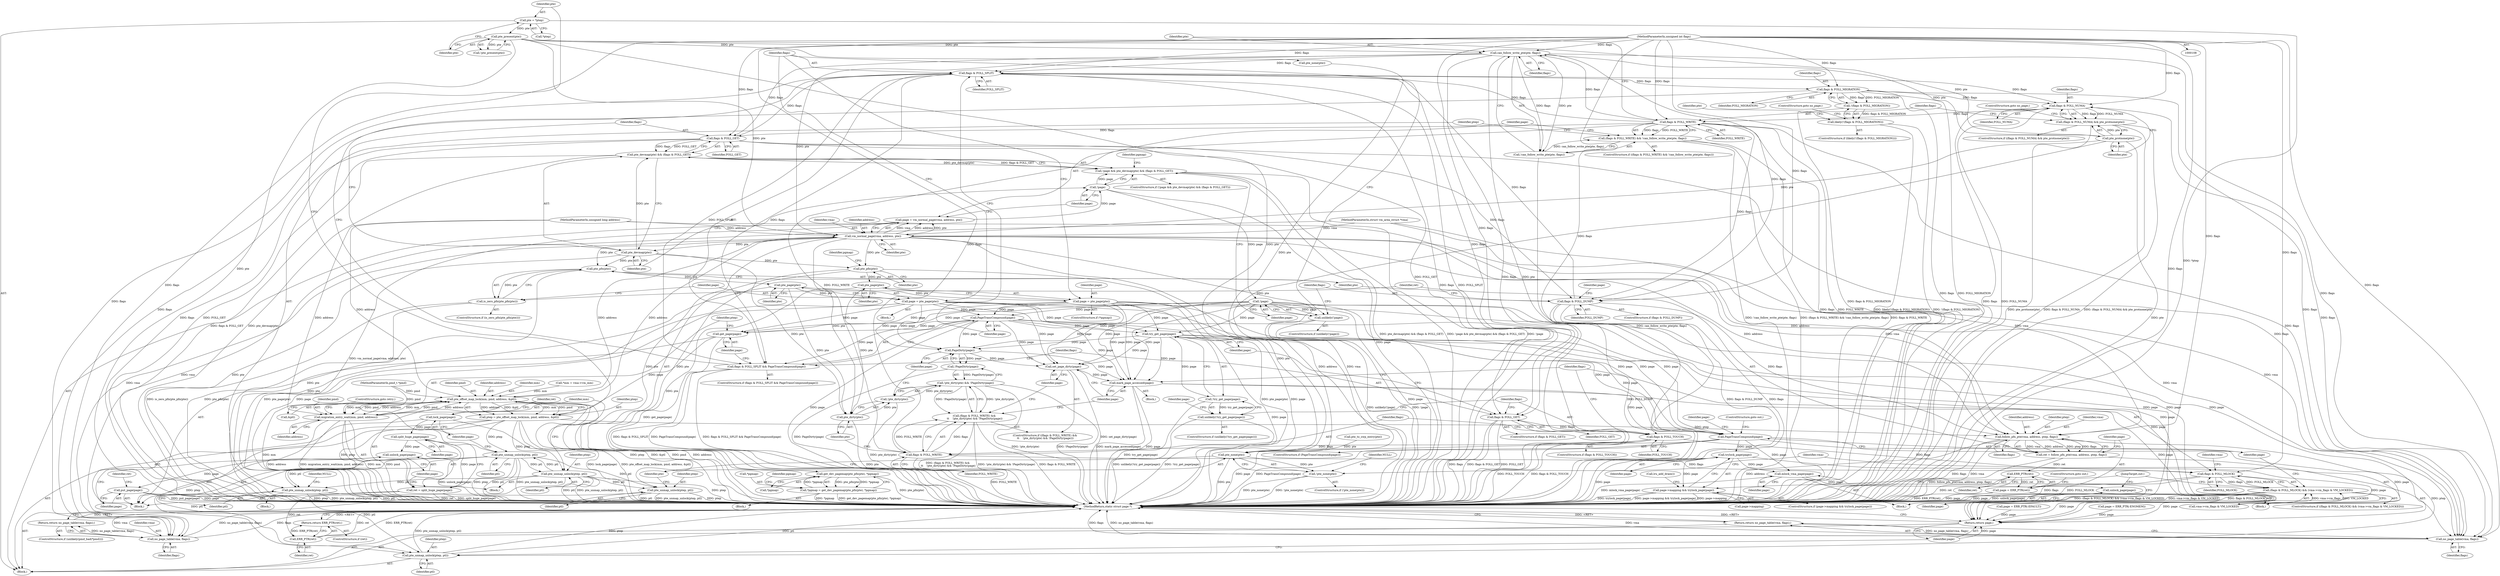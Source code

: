 digraph "0_linux_6b3a707736301c2128ca85ce85fb13f60b5e350a_4@API" {
"1000195" [label="(Call,can_follow_write_pte(pte, flags))"];
"1000186" [label="(Call,pte_protnone(pte))"];
"1000149" [label="(Call,pte_present(pte))"];
"1000143" [label="(Call,pte = *ptep)"];
"1000191" [label="(Call,flags & FOLL_WRITE)"];
"1000183" [label="(Call,flags & FOLL_NUMA)"];
"1000281" [label="(Call,flags & FOLL_SPLIT)"];
"1000217" [label="(Call,flags & FOLL_GET)"];
"1000195" [label="(Call,can_follow_write_pte(pte, flags))"];
"1000112" [label="(MethodParameterIn,unsigned int flags)"];
"1000245" [label="(Call,flags & FOLL_DUMP)"];
"1000156" [label="(Call,flags & FOLL_MIGRATION)"];
"1000194" [label="(Call,!can_follow_write_pte(pte, flags))"];
"1000190" [label="(Call,(flags & FOLL_WRITE) && !can_follow_write_pte(pte, flags))"];
"1000206" [label="(Call,vm_normal_page(vma, address, pte))"];
"1000132" [label="(Call,no_page_table(vma, flags))"];
"1000131" [label="(Return,return no_page_table(vma, flags);)"];
"1000137" [label="(Call,pte_offset_map_lock(mm, pmd, address, &ptl))"];
"1000135" [label="(Call,ptep = pte_offset_map_lock(mm, pmd, address, &ptl))"];
"1000173" [label="(Call,pte_unmap_unlock(ptep, ptl))"];
"1000199" [label="(Call,pte_unmap_unlock(ptep, ptl))"];
"1000290" [label="(Call,pte_unmap_unlock(ptep, ptl))"];
"1000376" [label="(Call,pte_unmap_unlock(ptep, ptl))"];
"1000382" [label="(Call,pte_unmap_unlock(ptep, ptl))"];
"1000269" [label="(Call,follow_pfn_pte(vma, address, ptep, flags))"];
"1000267" [label="(Call,ret = follow_pfn_pte(vma, address, ptep, flags))"];
"1000276" [label="(Call,ERR_PTR(ret))"];
"1000274" [label="(Call,page = ERR_PTR(ret))"];
"1000379" [label="(Return,return page;)"];
"1000176" [label="(Call,migration_entry_wait(mm, pmd, address))"];
"1000204" [label="(Call,page = vm_normal_page(vma, address, pte))"];
"1000212" [label="(Call,!page)"];
"1000211" [label="(Call,!page && pte_devmap(pte) && (flags & FOLL_GET))"];
"1000241" [label="(Call,!page)"];
"1000240" [label="(Call,unlikely(!page))"];
"1000284" [label="(Call,PageTransCompound(page))"];
"1000280" [label="(Call,flags & FOLL_SPLIT && PageTransCompound(page))"];
"1000288" [label="(Call,get_page(page))"];
"1000293" [label="(Call,lock_page(page))"];
"1000297" [label="(Call,split_huge_page(page))"];
"1000295" [label="(Call,ret = split_huge_page(page))"];
"1000306" [label="(Call,ERR_PTR(ret))"];
"1000305" [label="(Return,return ERR_PTR(ret);)"];
"1000299" [label="(Call,unlock_page(page))"];
"1000301" [label="(Call,put_page(page))"];
"1000317" [label="(Call,try_get_page(page))"];
"1000316" [label="(Call,!try_get_page(page))"];
"1000315" [label="(Call,unlikely(!try_get_page(page)))"];
"1000341" [label="(Call,PageDirty(page))"];
"1000340" [label="(Call,!PageDirty(page))"];
"1000336" [label="(Call,!pte_dirty(pte) && !PageDirty(page))"];
"1000332" [label="(Call,(flags & FOLL_WRITE) &&\n \t\t    !pte_dirty(pte) && !PageDirty(page))"];
"1000343" [label="(Call,set_page_dirty(page))"];
"1000345" [label="(Call,mark_page_accessed(page))"];
"1000359" [label="(Call,PageTransCompound(page))"];
"1000367" [label="(Call,trylock_page(page))"];
"1000363" [label="(Call,page->mapping && trylock_page(page))"];
"1000371" [label="(Call,mlock_vma_page(page))"];
"1000373" [label="(Call,unlock_page(page))"];
"1000215" [label="(Call,pte_devmap(pte))"];
"1000214" [label="(Call,pte_devmap(pte) && (flags & FOLL_GET))"];
"1000225" [label="(Call,pte_pfn(pte))"];
"1000224" [label="(Call,get_dev_pagemap(pte_pfn(pte), *pgmap))"];
"1000221" [label="(Call,*pgmap = get_dev_pagemap(pte_pfn(pte), *pgmap))"];
"1000234" [label="(Call,pte_page(pte))"];
"1000232" [label="(Call,page = pte_page(pte))"];
"1000338" [label="(Call,pte_dirty(pte))"];
"1000337" [label="(Call,!pte_dirty(pte))"];
"1000387" [label="(Call,pte_none(pte))"];
"1000386" [label="(Call,!pte_none(pte))"];
"1000257" [label="(Call,pte_pfn(pte))"];
"1000256" [label="(Call,is_zero_pfn(pte_pfn(pte)))"];
"1000262" [label="(Call,pte_page(pte))"];
"1000260" [label="(Call,page = pte_page(pte))"];
"1000392" [label="(Call,no_page_table(vma, flags))"];
"1000391" [label="(Return,return no_page_table(vma, flags);)"];
"1000155" [label="(Call,!(flags & FOLL_MIGRATION))"];
"1000154" [label="(Call,likely(!(flags & FOLL_MIGRATION)))"];
"1000182" [label="(Call,(flags & FOLL_NUMA) && pte_protnone(pte))"];
"1000333" [label="(Call,flags & FOLL_WRITE)"];
"1000349" [label="(Call,flags & FOLL_MLOCK)"];
"1000348" [label="(Call,(flags & FOLL_MLOCK) && (vma->vm_flags & VM_LOCKED))"];
"1000310" [label="(Call,flags & FOLL_GET)"];
"1000327" [label="(Call,flags & FOLL_TOUCH)"];
"1000292" [label="(Identifier,ptl)"];
"1000182" [label="(Call,(flags & FOLL_NUMA) && pte_protnone(pte))"];
"1000242" [label="(Identifier,page)"];
"1000326" [label="(ControlStructure,if (flags & FOLL_TOUCH))"];
"1000385" [label="(ControlStructure,if (!pte_none(pte)))"];
"1000349" [label="(Call,flags & FOLL_MLOCK)"];
"1000315" [label="(Call,unlikely(!try_get_page(page)))"];
"1000220" [label="(Block,)"];
"1000258" [label="(Identifier,pte)"];
"1000311" [label="(Identifier,flags)"];
"1000151" [label="(Block,)"];
"1000186" [label="(Call,pte_protnone(pte))"];
"1000257" [label="(Call,pte_pfn(pte))"];
"1000273" [label="(Identifier,flags)"];
"1000232" [label="(Call,page = pte_page(pte))"];
"1000314" [label="(ControlStructure,if (unlikely(!try_get_page(page))))"];
"1000362" [label="(ControlStructure,if (page->mapping && trylock_page(page)))"];
"1000137" [label="(Call,pte_offset_map_lock(mm, pmd, address, &ptl))"];
"1000212" [label="(Call,!page)"];
"1000270" [label="(Identifier,vma)"];
"1000386" [label="(Call,!pte_none(pte))"];
"1000373" [label="(Call,unlock_page(page))"];
"1000380" [label="(Identifier,page)"];
"1000301" [label="(Call,put_page(page))"];
"1000277" [label="(Identifier,ret)"];
"1000141" [label="(Call,&ptl)"];
"1000213" [label="(Identifier,page)"];
"1000210" [label="(ControlStructure,if (!page && pte_devmap(pte) && (flags & FOLL_GET)))"];
"1000219" [label="(Identifier,FOLL_GET)"];
"1000156" [label="(Call,flags & FOLL_MIGRATION)"];
"1000290" [label="(Call,pte_unmap_unlock(ptep, ptl))"];
"1000271" [label="(Identifier,address)"];
"1000390" [label="(Identifier,NULL)"];
"1000346" [label="(Identifier,page)"];
"1000211" [label="(Call,!page && pte_devmap(pte) && (flags & FOLL_GET))"];
"1000217" [label="(Call,flags & FOLL_GET)"];
"1000178" [label="(Identifier,pmd)"];
"1000240" [label="(Call,unlikely(!page))"];
"1000344" [label="(Identifier,page)"];
"1000162" [label="(Identifier,pte)"];
"1000265" [label="(Block,)"];
"1000304" [label="(Identifier,ret)"];
"1000228" [label="(Identifier,pgmap)"];
"1000275" [label="(Identifier,page)"];
"1000233" [label="(Identifier,page)"];
"1000116" [label="(Call,*mm = vma->vm_mm)"];
"1000241" [label="(Call,!page)"];
"1000195" [label="(Call,can_follow_write_pte(pte, flags))"];
"1000154" [label="(Call,likely(!(flags & FOLL_MIGRATION)))"];
"1000179" [label="(Identifier,address)"];
"1000306" [label="(Call,ERR_PTR(ret))"];
"1000176" [label="(Call,migration_entry_wait(mm, pmd, address))"];
"1000114" [label="(Block,)"];
"1000132" [label="(Call,no_page_table(vma, flags))"];
"1000145" [label="(Call,*ptep)"];
"1000209" [label="(Identifier,pte)"];
"1000234" [label="(Call,pte_page(pte))"];
"1000395" [label="(MethodReturn,static struct page *)"];
"1000328" [label="(Identifier,flags)"];
"1000379" [label="(Return,return page;)"];
"1000352" [label="(Call,vma->vm_flags & VM_LOCKED)"];
"1000227" [label="(Call,*pgmap)"];
"1000144" [label="(Identifier,pte)"];
"1000126" [label="(ControlStructure,if (unlikely(pmd_bad(*pmd))))"];
"1000321" [label="(Identifier,page)"];
"1000247" [label="(Identifier,FOLL_DUMP)"];
"1000334" [label="(Identifier,flags)"];
"1000335" [label="(Identifier,FOLL_WRITE)"];
"1000177" [label="(Identifier,mm)"];
"1000367" [label="(Call,trylock_page(page))"];
"1000143" [label="(Call,pte = *ptep)"];
"1000291" [label="(Identifier,ptep)"];
"1000297" [label="(Call,split_huge_page(page))"];
"1000331" [label="(ControlStructure,if ((flags & FOLL_WRITE) &&\n \t\t    !pte_dirty(pte) && !PageDirty(page)))"];
"1000215" [label="(Call,pte_devmap(pte))"];
"1000371" [label="(Call,mlock_vma_page(page))"];
"1000256" [label="(Call,is_zero_pfn(pte_pfn(pte)))"];
"1000206" [label="(Call,vm_normal_page(vma, address, pte))"];
"1000205" [label="(Identifier,page)"];
"1000109" [label="(MethodParameterIn,struct vm_area_struct *vma)"];
"1000189" [label="(ControlStructure,if ((flags & FOLL_WRITE) && !can_follow_write_pte(pte, flags)))"];
"1000340" [label="(Call,!PageDirty(page))"];
"1000161" [label="(Call,pte_none(pte))"];
"1000136" [label="(Identifier,ptep)"];
"1000309" [label="(ControlStructure,if (flags & FOLL_GET))"];
"1000216" [label="(Identifier,pte)"];
"1000200" [label="(Identifier,ptep)"];
"1000245" [label="(Call,flags & FOLL_DUMP)"];
"1000375" [label="(JumpTarget,out:)"];
"1000341" [label="(Call,PageDirty(page))"];
"1000149" [label="(Call,pte_present(pte))"];
"1000244" [label="(ControlStructure,if (flags & FOLL_DUMP))"];
"1000383" [label="(Identifier,ptep)"];
"1000272" [label="(Identifier,ptep)"];
"1000365" [label="(Identifier,page)"];
"1000226" [label="(Identifier,pte)"];
"1000263" [label="(Identifier,pte)"];
"1000288" [label="(Call,get_page(page))"];
"1000192" [label="(Identifier,flags)"];
"1000343" [label="(Call,set_page_dirty(page))"];
"1000260" [label="(Call,page = pte_page(pte))"];
"1000231" [label="(Identifier,pgmap)"];
"1000361" [label="(ControlStructure,goto out;)"];
"1000378" [label="(Identifier,ptl)"];
"1000310" [label="(Call,flags & FOLL_GET)"];
"1000351" [label="(Identifier,FOLL_MLOCK)"];
"1000318" [label="(Identifier,page)"];
"1000296" [label="(Identifier,ret)"];
"1000285" [label="(Identifier,page)"];
"1000279" [label="(ControlStructure,if (flags & FOLL_SPLIT && PageTransCompound(page)))"];
"1000348" [label="(Call,(flags & FOLL_MLOCK) && (vma->vm_flags & VM_LOCKED))"];
"1000387" [label="(Call,pte_none(pte))"];
"1000175" [label="(Identifier,ptl)"];
"1000250" [label="(Identifier,page)"];
"1000370" [label="(Call,lru_add_drain())"];
"1000224" [label="(Call,get_dev_pagemap(pte_pfn(pte), *pgmap))"];
"1000330" [label="(Block,)"];
"1000345" [label="(Call,mark_page_accessed(page))"];
"1000281" [label="(Call,flags & FOLL_SPLIT)"];
"1000294" [label="(Identifier,page)"];
"1000360" [label="(Identifier,page)"];
"1000372" [label="(Identifier,page)"];
"1000249" [label="(Call,page = ERR_PTR(-EFAULT))"];
"1000222" [label="(Call,*pgmap)"];
"1000155" [label="(Call,!(flags & FOLL_MIGRATION))"];
"1000157" [label="(Identifier,flags)"];
"1000303" [label="(ControlStructure,if (ret))"];
"1000111" [label="(MethodParameterIn,pmd_t *pmd)"];
"1000204" [label="(Call,page = vm_normal_page(vma, address, pte))"];
"1000110" [label="(MethodParameterIn,unsigned long address)"];
"1000305" [label="(Return,return ERR_PTR(ret);)"];
"1000190" [label="(Call,(flags & FOLL_WRITE) && !can_follow_write_pte(pte, flags))"];
"1000359" [label="(Call,PageTransCompound(page))"];
"1000337" [label="(Call,!pte_dirty(pte))"];
"1000148" [label="(Call,!pte_present(pte))"];
"1000289" [label="(Identifier,page)"];
"1000354" [label="(Identifier,vma)"];
"1000320" [label="(Call,page = ERR_PTR(-ENOMEM))"];
"1000376" [label="(Call,pte_unmap_unlock(ptep, ptl))"];
"1000183" [label="(Call,flags & FOLL_NUMA)"];
"1000299" [label="(Call,unlock_page(page))"];
"1000300" [label="(Identifier,page)"];
"1000133" [label="(Identifier,vma)"];
"1000393" [label="(Identifier,vma)"];
"1000153" [label="(ControlStructure,if (likely(!(flags & FOLL_MIGRATION))))"];
"1000131" [label="(Return,return no_page_table(vma, flags);)"];
"1000282" [label="(Identifier,flags)"];
"1000269" [label="(Call,follow_pfn_pte(vma, address, ptep, flags))"];
"1000347" [label="(ControlStructure,if ((flags & FOLL_MLOCK) && (vma->vm_flags & VM_LOCKED)))"];
"1000329" [label="(Identifier,FOLL_TOUCH)"];
"1000338" [label="(Call,pte_dirty(pte))"];
"1000268" [label="(Identifier,ret)"];
"1000358" [label="(ControlStructure,if (PageTransCompound(page)))"];
"1000283" [label="(Identifier,FOLL_SPLIT)"];
"1000368" [label="(Identifier,page)"];
"1000134" [label="(Identifier,flags)"];
"1000280" [label="(Call,flags & FOLL_SPLIT && PageTransCompound(page))"];
"1000174" [label="(Identifier,ptep)"];
"1000274" [label="(Call,page = ERR_PTR(ret))"];
"1000276" [label="(Call,ERR_PTR(ret))"];
"1000317" [label="(Call,try_get_page(page))"];
"1000150" [label="(Identifier,pte)"];
"1000336" [label="(Call,!pte_dirty(pte) && !PageDirty(page))"];
"1000394" [label="(Identifier,flags)"];
"1000259" [label="(Block,)"];
"1000158" [label="(Identifier,FOLL_MIGRATION)"];
"1000208" [label="(Identifier,address)"];
"1000262" [label="(Call,pte_page(pte))"];
"1000384" [label="(Identifier,ptl)"];
"1000342" [label="(Identifier,page)"];
"1000392" [label="(Call,no_page_table(vma, flags))"];
"1000364" [label="(Call,page->mapping)"];
"1000369" [label="(Block,)"];
"1000327" [label="(Call,flags & FOLL_TOUCH)"];
"1000278" [label="(ControlStructure,goto out;)"];
"1000197" [label="(Identifier,flags)"];
"1000139" [label="(Identifier,pmd)"];
"1000166" [label="(Call,pte_to_swp_entry(pte))"];
"1000388" [label="(Identifier,pte)"];
"1000188" [label="(ControlStructure,goto no_page;)"];
"1000382" [label="(Call,pte_unmap_unlock(ptep, ptl))"];
"1000198" [label="(Block,)"];
"1000307" [label="(Identifier,ret)"];
"1000196" [label="(Identifier,pte)"];
"1000374" [label="(Identifier,page)"];
"1000316" [label="(Call,!try_get_page(page))"];
"1000221" [label="(Call,*pgmap = get_dev_pagemap(pte_pfn(pte), *pgmap))"];
"1000246" [label="(Identifier,flags)"];
"1000267" [label="(Call,ret = follow_pfn_pte(vma, address, ptep, flags))"];
"1000191" [label="(Call,flags & FOLL_WRITE)"];
"1000223" [label="(Identifier,pgmap)"];
"1000194" [label="(Call,!can_follow_write_pte(pte, flags))"];
"1000332" [label="(Call,(flags & FOLL_WRITE) &&\n \t\t    !pte_dirty(pte) && !PageDirty(page))"];
"1000180" [label="(ControlStructure,goto retry;)"];
"1000284" [label="(Call,PageTransCompound(page))"];
"1000225" [label="(Call,pte_pfn(pte))"];
"1000295" [label="(Call,ret = split_huge_page(page))"];
"1000140" [label="(Identifier,address)"];
"1000286" [label="(Block,)"];
"1000184" [label="(Identifier,flags)"];
"1000138" [label="(Identifier,mm)"];
"1000214" [label="(Call,pte_devmap(pte) && (flags & FOLL_GET))"];
"1000135" [label="(Call,ptep = pte_offset_map_lock(mm, pmd, address, &ptl))"];
"1000203" [label="(Identifier,NULL)"];
"1000298" [label="(Identifier,page)"];
"1000391" [label="(Return,return no_page_table(vma, flags);)"];
"1000312" [label="(Identifier,FOLL_GET)"];
"1000229" [label="(ControlStructure,if (*pgmap))"];
"1000207" [label="(Identifier,vma)"];
"1000159" [label="(ControlStructure,goto no_page;)"];
"1000187" [label="(Identifier,pte)"];
"1000112" [label="(MethodParameterIn,unsigned int flags)"];
"1000377" [label="(Identifier,ptep)"];
"1000293" [label="(Call,lock_page(page))"];
"1000255" [label="(ControlStructure,if (is_zero_pfn(pte_pfn(pte))))"];
"1000235" [label="(Identifier,pte)"];
"1000350" [label="(Identifier,flags)"];
"1000201" [label="(Identifier,ptl)"];
"1000261" [label="(Identifier,page)"];
"1000333" [label="(Call,flags & FOLL_WRITE)"];
"1000218" [label="(Identifier,flags)"];
"1000173" [label="(Call,pte_unmap_unlock(ptep, ptl))"];
"1000339" [label="(Identifier,pte)"];
"1000185" [label="(Identifier,FOLL_NUMA)"];
"1000199" [label="(Call,pte_unmap_unlock(ptep, ptl))"];
"1000193" [label="(Identifier,FOLL_WRITE)"];
"1000363" [label="(Call,page->mapping && trylock_page(page))"];
"1000302" [label="(Identifier,page)"];
"1000239" [label="(ControlStructure,if (unlikely(!page)))"];
"1000181" [label="(ControlStructure,if ((flags & FOLL_NUMA) && pte_protnone(pte)))"];
"1000195" -> "1000194"  [label="AST: "];
"1000195" -> "1000197"  [label="CFG: "];
"1000196" -> "1000195"  [label="AST: "];
"1000197" -> "1000195"  [label="AST: "];
"1000194" -> "1000195"  [label="CFG: "];
"1000195" -> "1000395"  [label="DDG: flags"];
"1000195" -> "1000395"  [label="DDG: pte"];
"1000195" -> "1000194"  [label="DDG: pte"];
"1000195" -> "1000194"  [label="DDG: flags"];
"1000186" -> "1000195"  [label="DDG: pte"];
"1000149" -> "1000195"  [label="DDG: pte"];
"1000191" -> "1000195"  [label="DDG: flags"];
"1000112" -> "1000195"  [label="DDG: flags"];
"1000195" -> "1000206"  [label="DDG: pte"];
"1000195" -> "1000217"  [label="DDG: flags"];
"1000195" -> "1000245"  [label="DDG: flags"];
"1000195" -> "1000281"  [label="DDG: flags"];
"1000195" -> "1000392"  [label="DDG: flags"];
"1000186" -> "1000182"  [label="AST: "];
"1000186" -> "1000187"  [label="CFG: "];
"1000187" -> "1000186"  [label="AST: "];
"1000182" -> "1000186"  [label="CFG: "];
"1000186" -> "1000395"  [label="DDG: pte"];
"1000186" -> "1000182"  [label="DDG: pte"];
"1000149" -> "1000186"  [label="DDG: pte"];
"1000186" -> "1000206"  [label="DDG: pte"];
"1000186" -> "1000387"  [label="DDG: pte"];
"1000149" -> "1000148"  [label="AST: "];
"1000149" -> "1000150"  [label="CFG: "];
"1000150" -> "1000149"  [label="AST: "];
"1000148" -> "1000149"  [label="CFG: "];
"1000149" -> "1000395"  [label="DDG: pte"];
"1000149" -> "1000148"  [label="DDG: pte"];
"1000143" -> "1000149"  [label="DDG: pte"];
"1000149" -> "1000161"  [label="DDG: pte"];
"1000149" -> "1000206"  [label="DDG: pte"];
"1000149" -> "1000387"  [label="DDG: pte"];
"1000143" -> "1000114"  [label="AST: "];
"1000143" -> "1000145"  [label="CFG: "];
"1000144" -> "1000143"  [label="AST: "];
"1000145" -> "1000143"  [label="AST: "];
"1000150" -> "1000143"  [label="CFG: "];
"1000143" -> "1000395"  [label="DDG: *ptep"];
"1000191" -> "1000190"  [label="AST: "];
"1000191" -> "1000193"  [label="CFG: "];
"1000192" -> "1000191"  [label="AST: "];
"1000193" -> "1000191"  [label="AST: "];
"1000196" -> "1000191"  [label="CFG: "];
"1000190" -> "1000191"  [label="CFG: "];
"1000191" -> "1000395"  [label="DDG: FOLL_WRITE"];
"1000191" -> "1000395"  [label="DDG: flags"];
"1000191" -> "1000190"  [label="DDG: flags"];
"1000191" -> "1000190"  [label="DDG: FOLL_WRITE"];
"1000183" -> "1000191"  [label="DDG: flags"];
"1000112" -> "1000191"  [label="DDG: flags"];
"1000191" -> "1000217"  [label="DDG: flags"];
"1000191" -> "1000245"  [label="DDG: flags"];
"1000191" -> "1000281"  [label="DDG: flags"];
"1000191" -> "1000333"  [label="DDG: FOLL_WRITE"];
"1000191" -> "1000392"  [label="DDG: flags"];
"1000183" -> "1000182"  [label="AST: "];
"1000183" -> "1000185"  [label="CFG: "];
"1000184" -> "1000183"  [label="AST: "];
"1000185" -> "1000183"  [label="AST: "];
"1000187" -> "1000183"  [label="CFG: "];
"1000182" -> "1000183"  [label="CFG: "];
"1000183" -> "1000395"  [label="DDG: FOLL_NUMA"];
"1000183" -> "1000395"  [label="DDG: flags"];
"1000183" -> "1000182"  [label="DDG: flags"];
"1000183" -> "1000182"  [label="DDG: FOLL_NUMA"];
"1000281" -> "1000183"  [label="DDG: flags"];
"1000156" -> "1000183"  [label="DDG: flags"];
"1000112" -> "1000183"  [label="DDG: flags"];
"1000183" -> "1000392"  [label="DDG: flags"];
"1000281" -> "1000280"  [label="AST: "];
"1000281" -> "1000283"  [label="CFG: "];
"1000282" -> "1000281"  [label="AST: "];
"1000283" -> "1000281"  [label="AST: "];
"1000285" -> "1000281"  [label="CFG: "];
"1000280" -> "1000281"  [label="CFG: "];
"1000281" -> "1000395"  [label="DDG: flags"];
"1000281" -> "1000395"  [label="DDG: FOLL_SPLIT"];
"1000281" -> "1000132"  [label="DDG: flags"];
"1000281" -> "1000156"  [label="DDG: flags"];
"1000281" -> "1000280"  [label="DDG: flags"];
"1000281" -> "1000280"  [label="DDG: FOLL_SPLIT"];
"1000217" -> "1000281"  [label="DDG: flags"];
"1000245" -> "1000281"  [label="DDG: flags"];
"1000112" -> "1000281"  [label="DDG: flags"];
"1000281" -> "1000310"  [label="DDG: flags"];
"1000217" -> "1000214"  [label="AST: "];
"1000217" -> "1000219"  [label="CFG: "];
"1000218" -> "1000217"  [label="AST: "];
"1000219" -> "1000217"  [label="AST: "];
"1000214" -> "1000217"  [label="CFG: "];
"1000217" -> "1000395"  [label="DDG: FOLL_GET"];
"1000217" -> "1000395"  [label="DDG: flags"];
"1000217" -> "1000214"  [label="DDG: flags"];
"1000217" -> "1000214"  [label="DDG: FOLL_GET"];
"1000112" -> "1000217"  [label="DDG: flags"];
"1000217" -> "1000245"  [label="DDG: flags"];
"1000217" -> "1000310"  [label="DDG: FOLL_GET"];
"1000217" -> "1000392"  [label="DDG: flags"];
"1000112" -> "1000108"  [label="AST: "];
"1000112" -> "1000395"  [label="DDG: flags"];
"1000112" -> "1000132"  [label="DDG: flags"];
"1000112" -> "1000156"  [label="DDG: flags"];
"1000112" -> "1000245"  [label="DDG: flags"];
"1000112" -> "1000269"  [label="DDG: flags"];
"1000112" -> "1000310"  [label="DDG: flags"];
"1000112" -> "1000327"  [label="DDG: flags"];
"1000112" -> "1000333"  [label="DDG: flags"];
"1000112" -> "1000349"  [label="DDG: flags"];
"1000112" -> "1000392"  [label="DDG: flags"];
"1000245" -> "1000244"  [label="AST: "];
"1000245" -> "1000247"  [label="CFG: "];
"1000246" -> "1000245"  [label="AST: "];
"1000247" -> "1000245"  [label="AST: "];
"1000250" -> "1000245"  [label="CFG: "];
"1000258" -> "1000245"  [label="CFG: "];
"1000245" -> "1000395"  [label="DDG: flags & FOLL_DUMP"];
"1000245" -> "1000395"  [label="DDG: flags"];
"1000245" -> "1000395"  [label="DDG: FOLL_DUMP"];
"1000245" -> "1000269"  [label="DDG: flags"];
"1000156" -> "1000155"  [label="AST: "];
"1000156" -> "1000158"  [label="CFG: "];
"1000157" -> "1000156"  [label="AST: "];
"1000158" -> "1000156"  [label="AST: "];
"1000155" -> "1000156"  [label="CFG: "];
"1000156" -> "1000395"  [label="DDG: flags"];
"1000156" -> "1000395"  [label="DDG: FOLL_MIGRATION"];
"1000156" -> "1000132"  [label="DDG: flags"];
"1000156" -> "1000155"  [label="DDG: flags"];
"1000156" -> "1000155"  [label="DDG: FOLL_MIGRATION"];
"1000156" -> "1000392"  [label="DDG: flags"];
"1000194" -> "1000190"  [label="AST: "];
"1000190" -> "1000194"  [label="CFG: "];
"1000194" -> "1000395"  [label="DDG: can_follow_write_pte(pte, flags)"];
"1000194" -> "1000190"  [label="DDG: can_follow_write_pte(pte, flags)"];
"1000190" -> "1000189"  [label="AST: "];
"1000200" -> "1000190"  [label="CFG: "];
"1000205" -> "1000190"  [label="CFG: "];
"1000190" -> "1000395"  [label="DDG: !can_follow_write_pte(pte, flags)"];
"1000190" -> "1000395"  [label="DDG: (flags & FOLL_WRITE) && !can_follow_write_pte(pte, flags)"];
"1000190" -> "1000395"  [label="DDG: flags & FOLL_WRITE"];
"1000206" -> "1000204"  [label="AST: "];
"1000206" -> "1000209"  [label="CFG: "];
"1000207" -> "1000206"  [label="AST: "];
"1000208" -> "1000206"  [label="AST: "];
"1000209" -> "1000206"  [label="AST: "];
"1000204" -> "1000206"  [label="CFG: "];
"1000206" -> "1000395"  [label="DDG: pte"];
"1000206" -> "1000395"  [label="DDG: address"];
"1000206" -> "1000395"  [label="DDG: vma"];
"1000206" -> "1000132"  [label="DDG: vma"];
"1000206" -> "1000137"  [label="DDG: address"];
"1000206" -> "1000204"  [label="DDG: vma"];
"1000206" -> "1000204"  [label="DDG: address"];
"1000206" -> "1000204"  [label="DDG: pte"];
"1000109" -> "1000206"  [label="DDG: vma"];
"1000137" -> "1000206"  [label="DDG: address"];
"1000110" -> "1000206"  [label="DDG: address"];
"1000206" -> "1000215"  [label="DDG: pte"];
"1000206" -> "1000225"  [label="DDG: pte"];
"1000206" -> "1000257"  [label="DDG: pte"];
"1000206" -> "1000269"  [label="DDG: vma"];
"1000206" -> "1000269"  [label="DDG: address"];
"1000206" -> "1000338"  [label="DDG: pte"];
"1000206" -> "1000392"  [label="DDG: vma"];
"1000132" -> "1000131"  [label="AST: "];
"1000132" -> "1000134"  [label="CFG: "];
"1000133" -> "1000132"  [label="AST: "];
"1000134" -> "1000132"  [label="AST: "];
"1000131" -> "1000132"  [label="CFG: "];
"1000132" -> "1000395"  [label="DDG: no_page_table(vma, flags)"];
"1000132" -> "1000395"  [label="DDG: flags"];
"1000132" -> "1000395"  [label="DDG: vma"];
"1000132" -> "1000131"  [label="DDG: no_page_table(vma, flags)"];
"1000109" -> "1000132"  [label="DDG: vma"];
"1000131" -> "1000126"  [label="AST: "];
"1000395" -> "1000131"  [label="CFG: "];
"1000131" -> "1000395"  [label="DDG: <RET>"];
"1000137" -> "1000135"  [label="AST: "];
"1000137" -> "1000141"  [label="CFG: "];
"1000138" -> "1000137"  [label="AST: "];
"1000139" -> "1000137"  [label="AST: "];
"1000140" -> "1000137"  [label="AST: "];
"1000141" -> "1000137"  [label="AST: "];
"1000135" -> "1000137"  [label="CFG: "];
"1000137" -> "1000395"  [label="DDG: &ptl"];
"1000137" -> "1000395"  [label="DDG: pmd"];
"1000137" -> "1000395"  [label="DDG: address"];
"1000137" -> "1000395"  [label="DDG: mm"];
"1000137" -> "1000135"  [label="DDG: mm"];
"1000137" -> "1000135"  [label="DDG: pmd"];
"1000137" -> "1000135"  [label="DDG: address"];
"1000137" -> "1000135"  [label="DDG: &ptl"];
"1000116" -> "1000137"  [label="DDG: mm"];
"1000176" -> "1000137"  [label="DDG: mm"];
"1000176" -> "1000137"  [label="DDG: pmd"];
"1000176" -> "1000137"  [label="DDG: address"];
"1000111" -> "1000137"  [label="DDG: pmd"];
"1000110" -> "1000137"  [label="DDG: address"];
"1000137" -> "1000176"  [label="DDG: mm"];
"1000137" -> "1000176"  [label="DDG: pmd"];
"1000137" -> "1000176"  [label="DDG: address"];
"1000135" -> "1000114"  [label="AST: "];
"1000136" -> "1000135"  [label="AST: "];
"1000144" -> "1000135"  [label="CFG: "];
"1000135" -> "1000395"  [label="DDG: pte_offset_map_lock(mm, pmd, address, &ptl)"];
"1000135" -> "1000173"  [label="DDG: ptep"];
"1000135" -> "1000199"  [label="DDG: ptep"];
"1000135" -> "1000269"  [label="DDG: ptep"];
"1000135" -> "1000290"  [label="DDG: ptep"];
"1000135" -> "1000376"  [label="DDG: ptep"];
"1000135" -> "1000382"  [label="DDG: ptep"];
"1000173" -> "1000151"  [label="AST: "];
"1000173" -> "1000175"  [label="CFG: "];
"1000174" -> "1000173"  [label="AST: "];
"1000175" -> "1000173"  [label="AST: "];
"1000177" -> "1000173"  [label="CFG: "];
"1000173" -> "1000395"  [label="DDG: pte_unmap_unlock(ptep, ptl)"];
"1000173" -> "1000395"  [label="DDG: ptep"];
"1000173" -> "1000395"  [label="DDG: ptl"];
"1000290" -> "1000173"  [label="DDG: ptl"];
"1000173" -> "1000199"  [label="DDG: ptl"];
"1000173" -> "1000290"  [label="DDG: ptl"];
"1000173" -> "1000376"  [label="DDG: ptl"];
"1000173" -> "1000382"  [label="DDG: ptl"];
"1000199" -> "1000198"  [label="AST: "];
"1000199" -> "1000201"  [label="CFG: "];
"1000200" -> "1000199"  [label="AST: "];
"1000201" -> "1000199"  [label="AST: "];
"1000203" -> "1000199"  [label="CFG: "];
"1000199" -> "1000395"  [label="DDG: ptl"];
"1000199" -> "1000395"  [label="DDG: ptep"];
"1000199" -> "1000395"  [label="DDG: pte_unmap_unlock(ptep, ptl)"];
"1000290" -> "1000199"  [label="DDG: ptl"];
"1000290" -> "1000286"  [label="AST: "];
"1000290" -> "1000292"  [label="CFG: "];
"1000291" -> "1000290"  [label="AST: "];
"1000292" -> "1000290"  [label="AST: "];
"1000294" -> "1000290"  [label="CFG: "];
"1000290" -> "1000395"  [label="DDG: ptep"];
"1000290" -> "1000395"  [label="DDG: ptl"];
"1000290" -> "1000395"  [label="DDG: pte_unmap_unlock(ptep, ptl)"];
"1000290" -> "1000376"  [label="DDG: ptl"];
"1000290" -> "1000382"  [label="DDG: ptl"];
"1000376" -> "1000114"  [label="AST: "];
"1000376" -> "1000378"  [label="CFG: "];
"1000377" -> "1000376"  [label="AST: "];
"1000378" -> "1000376"  [label="AST: "];
"1000380" -> "1000376"  [label="CFG: "];
"1000376" -> "1000395"  [label="DDG: pte_unmap_unlock(ptep, ptl)"];
"1000376" -> "1000395"  [label="DDG: ptep"];
"1000376" -> "1000395"  [label="DDG: ptl"];
"1000269" -> "1000376"  [label="DDG: ptep"];
"1000382" -> "1000114"  [label="AST: "];
"1000382" -> "1000384"  [label="CFG: "];
"1000383" -> "1000382"  [label="AST: "];
"1000384" -> "1000382"  [label="AST: "];
"1000388" -> "1000382"  [label="CFG: "];
"1000382" -> "1000395"  [label="DDG: ptep"];
"1000382" -> "1000395"  [label="DDG: ptl"];
"1000382" -> "1000395"  [label="DDG: pte_unmap_unlock(ptep, ptl)"];
"1000269" -> "1000267"  [label="AST: "];
"1000269" -> "1000273"  [label="CFG: "];
"1000270" -> "1000269"  [label="AST: "];
"1000271" -> "1000269"  [label="AST: "];
"1000272" -> "1000269"  [label="AST: "];
"1000273" -> "1000269"  [label="AST: "];
"1000267" -> "1000269"  [label="CFG: "];
"1000269" -> "1000395"  [label="DDG: flags"];
"1000269" -> "1000395"  [label="DDG: vma"];
"1000269" -> "1000395"  [label="DDG: address"];
"1000269" -> "1000267"  [label="DDG: vma"];
"1000269" -> "1000267"  [label="DDG: address"];
"1000269" -> "1000267"  [label="DDG: ptep"];
"1000269" -> "1000267"  [label="DDG: flags"];
"1000109" -> "1000269"  [label="DDG: vma"];
"1000110" -> "1000269"  [label="DDG: address"];
"1000267" -> "1000265"  [label="AST: "];
"1000268" -> "1000267"  [label="AST: "];
"1000275" -> "1000267"  [label="CFG: "];
"1000267" -> "1000395"  [label="DDG: follow_pfn_pte(vma, address, ptep, flags)"];
"1000267" -> "1000276"  [label="DDG: ret"];
"1000276" -> "1000274"  [label="AST: "];
"1000276" -> "1000277"  [label="CFG: "];
"1000277" -> "1000276"  [label="AST: "];
"1000274" -> "1000276"  [label="CFG: "];
"1000276" -> "1000395"  [label="DDG: ret"];
"1000276" -> "1000274"  [label="DDG: ret"];
"1000274" -> "1000265"  [label="AST: "];
"1000275" -> "1000274"  [label="AST: "];
"1000278" -> "1000274"  [label="CFG: "];
"1000274" -> "1000395"  [label="DDG: page"];
"1000274" -> "1000395"  [label="DDG: ERR_PTR(ret)"];
"1000274" -> "1000379"  [label="DDG: page"];
"1000379" -> "1000114"  [label="AST: "];
"1000379" -> "1000380"  [label="CFG: "];
"1000380" -> "1000379"  [label="AST: "];
"1000395" -> "1000379"  [label="CFG: "];
"1000379" -> "1000395"  [label="DDG: <RET>"];
"1000380" -> "1000379"  [label="DDG: page"];
"1000284" -> "1000379"  [label="DDG: page"];
"1000317" -> "1000379"  [label="DDG: page"];
"1000367" -> "1000379"  [label="DDG: page"];
"1000359" -> "1000379"  [label="DDG: page"];
"1000241" -> "1000379"  [label="DDG: page"];
"1000373" -> "1000379"  [label="DDG: page"];
"1000232" -> "1000379"  [label="DDG: page"];
"1000260" -> "1000379"  [label="DDG: page"];
"1000249" -> "1000379"  [label="DDG: page"];
"1000345" -> "1000379"  [label="DDG: page"];
"1000320" -> "1000379"  [label="DDG: page"];
"1000176" -> "1000151"  [label="AST: "];
"1000176" -> "1000179"  [label="CFG: "];
"1000177" -> "1000176"  [label="AST: "];
"1000178" -> "1000176"  [label="AST: "];
"1000179" -> "1000176"  [label="AST: "];
"1000180" -> "1000176"  [label="CFG: "];
"1000176" -> "1000395"  [label="DDG: pmd"];
"1000176" -> "1000395"  [label="DDG: address"];
"1000176" -> "1000395"  [label="DDG: migration_entry_wait(mm, pmd, address)"];
"1000176" -> "1000395"  [label="DDG: mm"];
"1000111" -> "1000176"  [label="DDG: pmd"];
"1000110" -> "1000176"  [label="DDG: address"];
"1000204" -> "1000114"  [label="AST: "];
"1000205" -> "1000204"  [label="AST: "];
"1000213" -> "1000204"  [label="CFG: "];
"1000204" -> "1000395"  [label="DDG: vm_normal_page(vma, address, pte)"];
"1000204" -> "1000212"  [label="DDG: page"];
"1000212" -> "1000211"  [label="AST: "];
"1000212" -> "1000213"  [label="CFG: "];
"1000213" -> "1000212"  [label="AST: "];
"1000216" -> "1000212"  [label="CFG: "];
"1000211" -> "1000212"  [label="CFG: "];
"1000212" -> "1000395"  [label="DDG: page"];
"1000212" -> "1000211"  [label="DDG: page"];
"1000212" -> "1000241"  [label="DDG: page"];
"1000211" -> "1000210"  [label="AST: "];
"1000211" -> "1000214"  [label="CFG: "];
"1000214" -> "1000211"  [label="AST: "];
"1000223" -> "1000211"  [label="CFG: "];
"1000242" -> "1000211"  [label="CFG: "];
"1000211" -> "1000395"  [label="DDG: pte_devmap(pte) && (flags & FOLL_GET)"];
"1000211" -> "1000395"  [label="DDG: !page"];
"1000211" -> "1000395"  [label="DDG: !page && pte_devmap(pte) && (flags & FOLL_GET)"];
"1000214" -> "1000211"  [label="DDG: pte_devmap(pte)"];
"1000214" -> "1000211"  [label="DDG: flags & FOLL_GET"];
"1000241" -> "1000240"  [label="AST: "];
"1000241" -> "1000242"  [label="CFG: "];
"1000242" -> "1000241"  [label="AST: "];
"1000240" -> "1000241"  [label="CFG: "];
"1000241" -> "1000395"  [label="DDG: page"];
"1000241" -> "1000240"  [label="DDG: page"];
"1000241" -> "1000284"  [label="DDG: page"];
"1000241" -> "1000288"  [label="DDG: page"];
"1000241" -> "1000317"  [label="DDG: page"];
"1000241" -> "1000341"  [label="DDG: page"];
"1000241" -> "1000343"  [label="DDG: page"];
"1000241" -> "1000345"  [label="DDG: page"];
"1000241" -> "1000359"  [label="DDG: page"];
"1000240" -> "1000239"  [label="AST: "];
"1000246" -> "1000240"  [label="CFG: "];
"1000282" -> "1000240"  [label="CFG: "];
"1000240" -> "1000395"  [label="DDG: unlikely(!page)"];
"1000240" -> "1000395"  [label="DDG: !page"];
"1000284" -> "1000280"  [label="AST: "];
"1000284" -> "1000285"  [label="CFG: "];
"1000285" -> "1000284"  [label="AST: "];
"1000280" -> "1000284"  [label="CFG: "];
"1000284" -> "1000395"  [label="DDG: page"];
"1000284" -> "1000280"  [label="DDG: page"];
"1000232" -> "1000284"  [label="DDG: page"];
"1000260" -> "1000284"  [label="DDG: page"];
"1000284" -> "1000288"  [label="DDG: page"];
"1000284" -> "1000317"  [label="DDG: page"];
"1000284" -> "1000341"  [label="DDG: page"];
"1000284" -> "1000343"  [label="DDG: page"];
"1000284" -> "1000345"  [label="DDG: page"];
"1000284" -> "1000359"  [label="DDG: page"];
"1000280" -> "1000279"  [label="AST: "];
"1000289" -> "1000280"  [label="CFG: "];
"1000311" -> "1000280"  [label="CFG: "];
"1000280" -> "1000395"  [label="DDG: PageTransCompound(page)"];
"1000280" -> "1000395"  [label="DDG: flags & FOLL_SPLIT && PageTransCompound(page)"];
"1000280" -> "1000395"  [label="DDG: flags & FOLL_SPLIT"];
"1000288" -> "1000286"  [label="AST: "];
"1000288" -> "1000289"  [label="CFG: "];
"1000289" -> "1000288"  [label="AST: "];
"1000291" -> "1000288"  [label="CFG: "];
"1000288" -> "1000395"  [label="DDG: get_page(page)"];
"1000232" -> "1000288"  [label="DDG: page"];
"1000260" -> "1000288"  [label="DDG: page"];
"1000288" -> "1000293"  [label="DDG: page"];
"1000293" -> "1000286"  [label="AST: "];
"1000293" -> "1000294"  [label="CFG: "];
"1000294" -> "1000293"  [label="AST: "];
"1000296" -> "1000293"  [label="CFG: "];
"1000293" -> "1000395"  [label="DDG: lock_page(page)"];
"1000293" -> "1000297"  [label="DDG: page"];
"1000297" -> "1000295"  [label="AST: "];
"1000297" -> "1000298"  [label="CFG: "];
"1000298" -> "1000297"  [label="AST: "];
"1000295" -> "1000297"  [label="CFG: "];
"1000297" -> "1000295"  [label="DDG: page"];
"1000297" -> "1000299"  [label="DDG: page"];
"1000295" -> "1000286"  [label="AST: "];
"1000296" -> "1000295"  [label="AST: "];
"1000300" -> "1000295"  [label="CFG: "];
"1000295" -> "1000395"  [label="DDG: ret"];
"1000295" -> "1000395"  [label="DDG: split_huge_page(page)"];
"1000295" -> "1000306"  [label="DDG: ret"];
"1000306" -> "1000305"  [label="AST: "];
"1000306" -> "1000307"  [label="CFG: "];
"1000307" -> "1000306"  [label="AST: "];
"1000305" -> "1000306"  [label="CFG: "];
"1000306" -> "1000395"  [label="DDG: ret"];
"1000306" -> "1000395"  [label="DDG: ERR_PTR(ret)"];
"1000306" -> "1000305"  [label="DDG: ERR_PTR(ret)"];
"1000305" -> "1000303"  [label="AST: "];
"1000395" -> "1000305"  [label="CFG: "];
"1000305" -> "1000395"  [label="DDG: <RET>"];
"1000299" -> "1000286"  [label="AST: "];
"1000299" -> "1000300"  [label="CFG: "];
"1000300" -> "1000299"  [label="AST: "];
"1000302" -> "1000299"  [label="CFG: "];
"1000299" -> "1000395"  [label="DDG: unlock_page(page)"];
"1000299" -> "1000301"  [label="DDG: page"];
"1000301" -> "1000286"  [label="AST: "];
"1000301" -> "1000302"  [label="CFG: "];
"1000302" -> "1000301"  [label="AST: "];
"1000304" -> "1000301"  [label="CFG: "];
"1000301" -> "1000395"  [label="DDG: put_page(page)"];
"1000301" -> "1000395"  [label="DDG: page"];
"1000317" -> "1000316"  [label="AST: "];
"1000317" -> "1000318"  [label="CFG: "];
"1000318" -> "1000317"  [label="AST: "];
"1000316" -> "1000317"  [label="CFG: "];
"1000317" -> "1000395"  [label="DDG: page"];
"1000317" -> "1000316"  [label="DDG: page"];
"1000232" -> "1000317"  [label="DDG: page"];
"1000260" -> "1000317"  [label="DDG: page"];
"1000317" -> "1000341"  [label="DDG: page"];
"1000317" -> "1000343"  [label="DDG: page"];
"1000317" -> "1000345"  [label="DDG: page"];
"1000317" -> "1000359"  [label="DDG: page"];
"1000316" -> "1000315"  [label="AST: "];
"1000315" -> "1000316"  [label="CFG: "];
"1000316" -> "1000395"  [label="DDG: try_get_page(page)"];
"1000316" -> "1000315"  [label="DDG: try_get_page(page)"];
"1000315" -> "1000314"  [label="AST: "];
"1000321" -> "1000315"  [label="CFG: "];
"1000328" -> "1000315"  [label="CFG: "];
"1000315" -> "1000395"  [label="DDG: unlikely(!try_get_page(page))"];
"1000315" -> "1000395"  [label="DDG: !try_get_page(page)"];
"1000341" -> "1000340"  [label="AST: "];
"1000341" -> "1000342"  [label="CFG: "];
"1000342" -> "1000341"  [label="AST: "];
"1000340" -> "1000341"  [label="CFG: "];
"1000341" -> "1000340"  [label="DDG: page"];
"1000232" -> "1000341"  [label="DDG: page"];
"1000260" -> "1000341"  [label="DDG: page"];
"1000341" -> "1000343"  [label="DDG: page"];
"1000341" -> "1000345"  [label="DDG: page"];
"1000340" -> "1000336"  [label="AST: "];
"1000336" -> "1000340"  [label="CFG: "];
"1000340" -> "1000395"  [label="DDG: PageDirty(page)"];
"1000340" -> "1000336"  [label="DDG: PageDirty(page)"];
"1000336" -> "1000332"  [label="AST: "];
"1000336" -> "1000337"  [label="CFG: "];
"1000337" -> "1000336"  [label="AST: "];
"1000332" -> "1000336"  [label="CFG: "];
"1000336" -> "1000395"  [label="DDG: !PageDirty(page)"];
"1000336" -> "1000395"  [label="DDG: !pte_dirty(pte)"];
"1000336" -> "1000332"  [label="DDG: !pte_dirty(pte)"];
"1000336" -> "1000332"  [label="DDG: !PageDirty(page)"];
"1000337" -> "1000336"  [label="DDG: pte_dirty(pte)"];
"1000332" -> "1000331"  [label="AST: "];
"1000332" -> "1000333"  [label="CFG: "];
"1000333" -> "1000332"  [label="AST: "];
"1000344" -> "1000332"  [label="CFG: "];
"1000346" -> "1000332"  [label="CFG: "];
"1000332" -> "1000395"  [label="DDG: !pte_dirty(pte) && !PageDirty(page)"];
"1000332" -> "1000395"  [label="DDG: flags & FOLL_WRITE"];
"1000332" -> "1000395"  [label="DDG: (flags & FOLL_WRITE) &&\n \t\t    !pte_dirty(pte) && !PageDirty(page)"];
"1000333" -> "1000332"  [label="DDG: flags"];
"1000333" -> "1000332"  [label="DDG: FOLL_WRITE"];
"1000343" -> "1000331"  [label="AST: "];
"1000343" -> "1000344"  [label="CFG: "];
"1000344" -> "1000343"  [label="AST: "];
"1000346" -> "1000343"  [label="CFG: "];
"1000343" -> "1000395"  [label="DDG: set_page_dirty(page)"];
"1000232" -> "1000343"  [label="DDG: page"];
"1000260" -> "1000343"  [label="DDG: page"];
"1000343" -> "1000345"  [label="DDG: page"];
"1000345" -> "1000330"  [label="AST: "];
"1000345" -> "1000346"  [label="CFG: "];
"1000346" -> "1000345"  [label="AST: "];
"1000350" -> "1000345"  [label="CFG: "];
"1000345" -> "1000395"  [label="DDG: page"];
"1000345" -> "1000395"  [label="DDG: mark_page_accessed(page)"];
"1000232" -> "1000345"  [label="DDG: page"];
"1000260" -> "1000345"  [label="DDG: page"];
"1000345" -> "1000359"  [label="DDG: page"];
"1000359" -> "1000358"  [label="AST: "];
"1000359" -> "1000360"  [label="CFG: "];
"1000360" -> "1000359"  [label="AST: "];
"1000361" -> "1000359"  [label="CFG: "];
"1000365" -> "1000359"  [label="CFG: "];
"1000359" -> "1000395"  [label="DDG: page"];
"1000359" -> "1000395"  [label="DDG: PageTransCompound(page)"];
"1000232" -> "1000359"  [label="DDG: page"];
"1000260" -> "1000359"  [label="DDG: page"];
"1000359" -> "1000367"  [label="DDG: page"];
"1000359" -> "1000371"  [label="DDG: page"];
"1000367" -> "1000363"  [label="AST: "];
"1000367" -> "1000368"  [label="CFG: "];
"1000368" -> "1000367"  [label="AST: "];
"1000363" -> "1000367"  [label="CFG: "];
"1000367" -> "1000395"  [label="DDG: page"];
"1000367" -> "1000363"  [label="DDG: page"];
"1000367" -> "1000371"  [label="DDG: page"];
"1000363" -> "1000362"  [label="AST: "];
"1000363" -> "1000364"  [label="CFG: "];
"1000364" -> "1000363"  [label="AST: "];
"1000370" -> "1000363"  [label="CFG: "];
"1000375" -> "1000363"  [label="CFG: "];
"1000363" -> "1000395"  [label="DDG: page->mapping"];
"1000363" -> "1000395"  [label="DDG: trylock_page(page)"];
"1000363" -> "1000395"  [label="DDG: page->mapping && trylock_page(page)"];
"1000371" -> "1000369"  [label="AST: "];
"1000371" -> "1000372"  [label="CFG: "];
"1000372" -> "1000371"  [label="AST: "];
"1000374" -> "1000371"  [label="CFG: "];
"1000371" -> "1000395"  [label="DDG: mlock_vma_page(page)"];
"1000371" -> "1000373"  [label="DDG: page"];
"1000373" -> "1000369"  [label="AST: "];
"1000373" -> "1000374"  [label="CFG: "];
"1000374" -> "1000373"  [label="AST: "];
"1000375" -> "1000373"  [label="CFG: "];
"1000373" -> "1000395"  [label="DDG: unlock_page(page)"];
"1000373" -> "1000395"  [label="DDG: page"];
"1000215" -> "1000214"  [label="AST: "];
"1000215" -> "1000216"  [label="CFG: "];
"1000216" -> "1000215"  [label="AST: "];
"1000218" -> "1000215"  [label="CFG: "];
"1000214" -> "1000215"  [label="CFG: "];
"1000215" -> "1000395"  [label="DDG: pte"];
"1000215" -> "1000214"  [label="DDG: pte"];
"1000215" -> "1000225"  [label="DDG: pte"];
"1000215" -> "1000257"  [label="DDG: pte"];
"1000215" -> "1000338"  [label="DDG: pte"];
"1000214" -> "1000395"  [label="DDG: flags & FOLL_GET"];
"1000214" -> "1000395"  [label="DDG: pte_devmap(pte)"];
"1000225" -> "1000224"  [label="AST: "];
"1000225" -> "1000226"  [label="CFG: "];
"1000226" -> "1000225"  [label="AST: "];
"1000228" -> "1000225"  [label="CFG: "];
"1000225" -> "1000224"  [label="DDG: pte"];
"1000225" -> "1000234"  [label="DDG: pte"];
"1000225" -> "1000387"  [label="DDG: pte"];
"1000224" -> "1000221"  [label="AST: "];
"1000224" -> "1000227"  [label="CFG: "];
"1000227" -> "1000224"  [label="AST: "];
"1000221" -> "1000224"  [label="CFG: "];
"1000224" -> "1000395"  [label="DDG: pte_pfn(pte)"];
"1000224" -> "1000221"  [label="DDG: pte_pfn(pte)"];
"1000224" -> "1000221"  [label="DDG: *pgmap"];
"1000221" -> "1000224"  [label="DDG: *pgmap"];
"1000221" -> "1000220"  [label="AST: "];
"1000222" -> "1000221"  [label="AST: "];
"1000231" -> "1000221"  [label="CFG: "];
"1000221" -> "1000395"  [label="DDG: *pgmap"];
"1000221" -> "1000395"  [label="DDG: get_dev_pagemap(pte_pfn(pte), *pgmap)"];
"1000234" -> "1000232"  [label="AST: "];
"1000234" -> "1000235"  [label="CFG: "];
"1000235" -> "1000234"  [label="AST: "];
"1000232" -> "1000234"  [label="CFG: "];
"1000234" -> "1000395"  [label="DDG: pte"];
"1000234" -> "1000232"  [label="DDG: pte"];
"1000234" -> "1000338"  [label="DDG: pte"];
"1000232" -> "1000229"  [label="AST: "];
"1000233" -> "1000232"  [label="AST: "];
"1000282" -> "1000232"  [label="CFG: "];
"1000232" -> "1000395"  [label="DDG: page"];
"1000232" -> "1000395"  [label="DDG: pte_page(pte)"];
"1000338" -> "1000337"  [label="AST: "];
"1000338" -> "1000339"  [label="CFG: "];
"1000339" -> "1000338"  [label="AST: "];
"1000337" -> "1000338"  [label="CFG: "];
"1000338" -> "1000395"  [label="DDG: pte"];
"1000338" -> "1000337"  [label="DDG: pte"];
"1000262" -> "1000338"  [label="DDG: pte"];
"1000342" -> "1000337"  [label="CFG: "];
"1000337" -> "1000395"  [label="DDG: pte_dirty(pte)"];
"1000387" -> "1000386"  [label="AST: "];
"1000387" -> "1000388"  [label="CFG: "];
"1000388" -> "1000387"  [label="AST: "];
"1000386" -> "1000387"  [label="CFG: "];
"1000387" -> "1000395"  [label="DDG: pte"];
"1000387" -> "1000386"  [label="DDG: pte"];
"1000166" -> "1000387"  [label="DDG: pte"];
"1000161" -> "1000387"  [label="DDG: pte"];
"1000386" -> "1000385"  [label="AST: "];
"1000390" -> "1000386"  [label="CFG: "];
"1000393" -> "1000386"  [label="CFG: "];
"1000386" -> "1000395"  [label="DDG: pte_none(pte)"];
"1000386" -> "1000395"  [label="DDG: !pte_none(pte)"];
"1000257" -> "1000256"  [label="AST: "];
"1000257" -> "1000258"  [label="CFG: "];
"1000258" -> "1000257"  [label="AST: "];
"1000256" -> "1000257"  [label="CFG: "];
"1000257" -> "1000395"  [label="DDG: pte"];
"1000257" -> "1000256"  [label="DDG: pte"];
"1000257" -> "1000262"  [label="DDG: pte"];
"1000256" -> "1000255"  [label="AST: "];
"1000261" -> "1000256"  [label="CFG: "];
"1000268" -> "1000256"  [label="CFG: "];
"1000256" -> "1000395"  [label="DDG: pte_pfn(pte)"];
"1000256" -> "1000395"  [label="DDG: is_zero_pfn(pte_pfn(pte))"];
"1000262" -> "1000260"  [label="AST: "];
"1000262" -> "1000263"  [label="CFG: "];
"1000263" -> "1000262"  [label="AST: "];
"1000260" -> "1000262"  [label="CFG: "];
"1000262" -> "1000395"  [label="DDG: pte"];
"1000262" -> "1000260"  [label="DDG: pte"];
"1000260" -> "1000259"  [label="AST: "];
"1000261" -> "1000260"  [label="AST: "];
"1000282" -> "1000260"  [label="CFG: "];
"1000260" -> "1000395"  [label="DDG: pte_page(pte)"];
"1000260" -> "1000395"  [label="DDG: page"];
"1000392" -> "1000391"  [label="AST: "];
"1000392" -> "1000394"  [label="CFG: "];
"1000393" -> "1000392"  [label="AST: "];
"1000394" -> "1000392"  [label="AST: "];
"1000391" -> "1000392"  [label="CFG: "];
"1000392" -> "1000395"  [label="DDG: flags"];
"1000392" -> "1000395"  [label="DDG: no_page_table(vma, flags)"];
"1000392" -> "1000395"  [label="DDG: vma"];
"1000392" -> "1000391"  [label="DDG: no_page_table(vma, flags)"];
"1000109" -> "1000392"  [label="DDG: vma"];
"1000391" -> "1000114"  [label="AST: "];
"1000395" -> "1000391"  [label="CFG: "];
"1000391" -> "1000395"  [label="DDG: <RET>"];
"1000155" -> "1000154"  [label="AST: "];
"1000154" -> "1000155"  [label="CFG: "];
"1000155" -> "1000395"  [label="DDG: flags & FOLL_MIGRATION"];
"1000155" -> "1000154"  [label="DDG: flags & FOLL_MIGRATION"];
"1000154" -> "1000153"  [label="AST: "];
"1000159" -> "1000154"  [label="CFG: "];
"1000162" -> "1000154"  [label="CFG: "];
"1000154" -> "1000395"  [label="DDG: !(flags & FOLL_MIGRATION)"];
"1000154" -> "1000395"  [label="DDG: likely(!(flags & FOLL_MIGRATION))"];
"1000182" -> "1000181"  [label="AST: "];
"1000188" -> "1000182"  [label="CFG: "];
"1000192" -> "1000182"  [label="CFG: "];
"1000182" -> "1000395"  [label="DDG: (flags & FOLL_NUMA) && pte_protnone(pte)"];
"1000182" -> "1000395"  [label="DDG: pte_protnone(pte)"];
"1000182" -> "1000395"  [label="DDG: flags & FOLL_NUMA"];
"1000333" -> "1000335"  [label="CFG: "];
"1000334" -> "1000333"  [label="AST: "];
"1000335" -> "1000333"  [label="AST: "];
"1000339" -> "1000333"  [label="CFG: "];
"1000333" -> "1000395"  [label="DDG: FOLL_WRITE"];
"1000327" -> "1000333"  [label="DDG: flags"];
"1000333" -> "1000349"  [label="DDG: flags"];
"1000349" -> "1000348"  [label="AST: "];
"1000349" -> "1000351"  [label="CFG: "];
"1000350" -> "1000349"  [label="AST: "];
"1000351" -> "1000349"  [label="AST: "];
"1000354" -> "1000349"  [label="CFG: "];
"1000348" -> "1000349"  [label="CFG: "];
"1000349" -> "1000395"  [label="DDG: FOLL_MLOCK"];
"1000349" -> "1000395"  [label="DDG: flags"];
"1000349" -> "1000348"  [label="DDG: flags"];
"1000349" -> "1000348"  [label="DDG: FOLL_MLOCK"];
"1000327" -> "1000349"  [label="DDG: flags"];
"1000348" -> "1000347"  [label="AST: "];
"1000348" -> "1000352"  [label="CFG: "];
"1000352" -> "1000348"  [label="AST: "];
"1000360" -> "1000348"  [label="CFG: "];
"1000375" -> "1000348"  [label="CFG: "];
"1000348" -> "1000395"  [label="DDG: flags & FOLL_MLOCK"];
"1000348" -> "1000395"  [label="DDG: (flags & FOLL_MLOCK) && (vma->vm_flags & VM_LOCKED)"];
"1000348" -> "1000395"  [label="DDG: vma->vm_flags & VM_LOCKED"];
"1000352" -> "1000348"  [label="DDG: vma->vm_flags"];
"1000352" -> "1000348"  [label="DDG: VM_LOCKED"];
"1000310" -> "1000309"  [label="AST: "];
"1000310" -> "1000312"  [label="CFG: "];
"1000311" -> "1000310"  [label="AST: "];
"1000312" -> "1000310"  [label="AST: "];
"1000318" -> "1000310"  [label="CFG: "];
"1000328" -> "1000310"  [label="CFG: "];
"1000310" -> "1000395"  [label="DDG: flags & FOLL_GET"];
"1000310" -> "1000395"  [label="DDG: FOLL_GET"];
"1000310" -> "1000395"  [label="DDG: flags"];
"1000310" -> "1000327"  [label="DDG: flags"];
"1000327" -> "1000326"  [label="AST: "];
"1000327" -> "1000329"  [label="CFG: "];
"1000328" -> "1000327"  [label="AST: "];
"1000329" -> "1000327"  [label="AST: "];
"1000334" -> "1000327"  [label="CFG: "];
"1000350" -> "1000327"  [label="CFG: "];
"1000327" -> "1000395"  [label="DDG: FOLL_TOUCH"];
"1000327" -> "1000395"  [label="DDG: flags & FOLL_TOUCH"];
}
